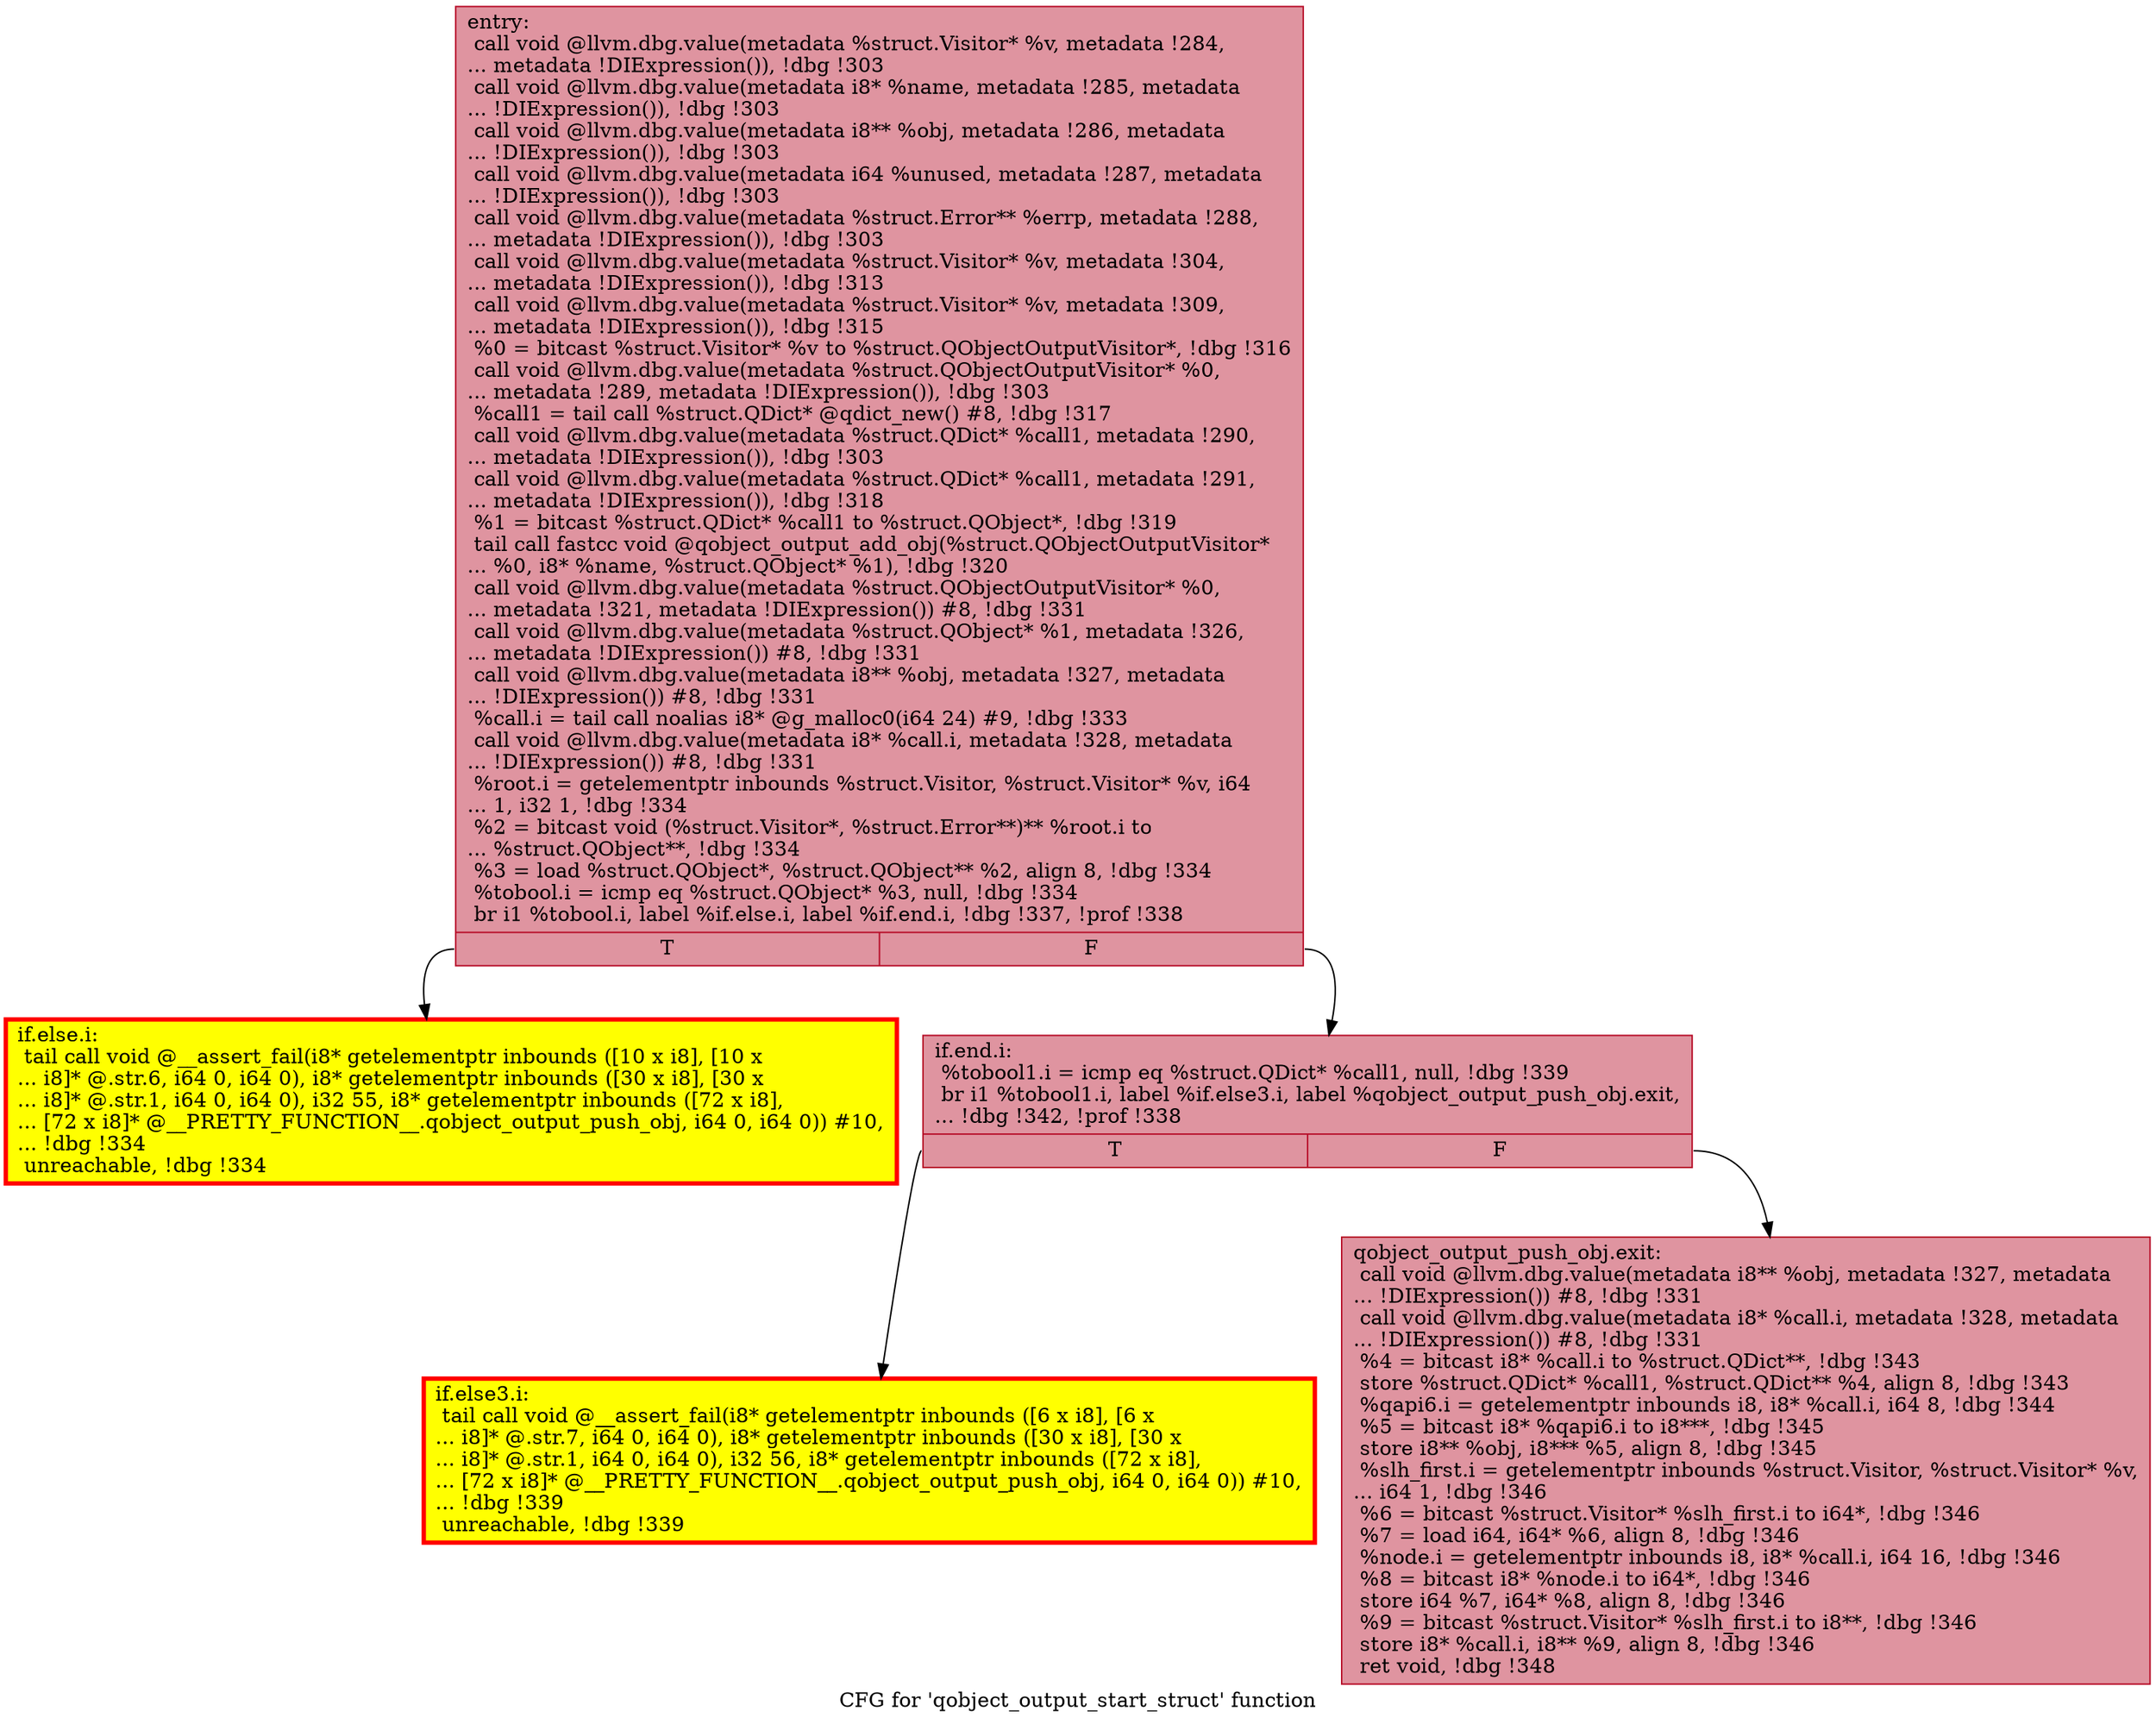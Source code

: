 digraph "CFG for 'qobject_output_start_struct' function" {
	label="CFG for 'qobject_output_start_struct' function";

	Node0x5564bb377310 [shape=record,color="#b70d28ff", style=filled, fillcolor="#b70d2870",label="{entry:\l  call void @llvm.dbg.value(metadata %struct.Visitor* %v, metadata !284,\l... metadata !DIExpression()), !dbg !303\l  call void @llvm.dbg.value(metadata i8* %name, metadata !285, metadata\l... !DIExpression()), !dbg !303\l  call void @llvm.dbg.value(metadata i8** %obj, metadata !286, metadata\l... !DIExpression()), !dbg !303\l  call void @llvm.dbg.value(metadata i64 %unused, metadata !287, metadata\l... !DIExpression()), !dbg !303\l  call void @llvm.dbg.value(metadata %struct.Error** %errp, metadata !288,\l... metadata !DIExpression()), !dbg !303\l  call void @llvm.dbg.value(metadata %struct.Visitor* %v, metadata !304,\l... metadata !DIExpression()), !dbg !313\l  call void @llvm.dbg.value(metadata %struct.Visitor* %v, metadata !309,\l... metadata !DIExpression()), !dbg !315\l  %0 = bitcast %struct.Visitor* %v to %struct.QObjectOutputVisitor*, !dbg !316\l  call void @llvm.dbg.value(metadata %struct.QObjectOutputVisitor* %0,\l... metadata !289, metadata !DIExpression()), !dbg !303\l  %call1 = tail call %struct.QDict* @qdict_new() #8, !dbg !317\l  call void @llvm.dbg.value(metadata %struct.QDict* %call1, metadata !290,\l... metadata !DIExpression()), !dbg !303\l  call void @llvm.dbg.value(metadata %struct.QDict* %call1, metadata !291,\l... metadata !DIExpression()), !dbg !318\l  %1 = bitcast %struct.QDict* %call1 to %struct.QObject*, !dbg !319\l  tail call fastcc void @qobject_output_add_obj(%struct.QObjectOutputVisitor*\l... %0, i8* %name, %struct.QObject* %1), !dbg !320\l  call void @llvm.dbg.value(metadata %struct.QObjectOutputVisitor* %0,\l... metadata !321, metadata !DIExpression()) #8, !dbg !331\l  call void @llvm.dbg.value(metadata %struct.QObject* %1, metadata !326,\l... metadata !DIExpression()) #8, !dbg !331\l  call void @llvm.dbg.value(metadata i8** %obj, metadata !327, metadata\l... !DIExpression()) #8, !dbg !331\l  %call.i = tail call noalias i8* @g_malloc0(i64 24) #9, !dbg !333\l  call void @llvm.dbg.value(metadata i8* %call.i, metadata !328, metadata\l... !DIExpression()) #8, !dbg !331\l  %root.i = getelementptr inbounds %struct.Visitor, %struct.Visitor* %v, i64\l... 1, i32 1, !dbg !334\l  %2 = bitcast void (%struct.Visitor*, %struct.Error**)** %root.i to\l... %struct.QObject**, !dbg !334\l  %3 = load %struct.QObject*, %struct.QObject** %2, align 8, !dbg !334\l  %tobool.i = icmp eq %struct.QObject* %3, null, !dbg !334\l  br i1 %tobool.i, label %if.else.i, label %if.end.i, !dbg !337, !prof !338\l|{<s0>T|<s1>F}}"];
	Node0x5564bb377310:s0 -> Node0x5564bb3cf340;
	Node0x5564bb377310:s1 -> Node0x5564bb3f29f0;
	Node0x5564bb3cf340 [shape=record,penwidth=3.0, style="filled", color="red", fillcolor="yellow",label="{if.else.i:                                        \l  tail call void @__assert_fail(i8* getelementptr inbounds ([10 x i8], [10 x\l... i8]* @.str.6, i64 0, i64 0), i8* getelementptr inbounds ([30 x i8], [30 x\l... i8]* @.str.1, i64 0, i64 0), i32 55, i8* getelementptr inbounds ([72 x i8],\l... [72 x i8]* @__PRETTY_FUNCTION__.qobject_output_push_obj, i64 0, i64 0)) #10,\l... !dbg !334\l  unreachable, !dbg !334\l}"];
	Node0x5564bb3f29f0 [shape=record,color="#b70d28ff", style=filled, fillcolor="#b70d2870",label="{if.end.i:                                         \l  %tobool1.i = icmp eq %struct.QDict* %call1, null, !dbg !339\l  br i1 %tobool1.i, label %if.else3.i, label %qobject_output_push_obj.exit,\l... !dbg !342, !prof !338\l|{<s0>T|<s1>F}}"];
	Node0x5564bb3f29f0:s0 -> Node0x5564bb3dadb0;
	Node0x5564bb3f29f0:s1 -> Node0x5564bb3d5980;
	Node0x5564bb3dadb0 [shape=record,penwidth=3.0, style="filled", color="red", fillcolor="yellow",label="{if.else3.i:                                       \l  tail call void @__assert_fail(i8* getelementptr inbounds ([6 x i8], [6 x\l... i8]* @.str.7, i64 0, i64 0), i8* getelementptr inbounds ([30 x i8], [30 x\l... i8]* @.str.1, i64 0, i64 0), i32 56, i8* getelementptr inbounds ([72 x i8],\l... [72 x i8]* @__PRETTY_FUNCTION__.qobject_output_push_obj, i64 0, i64 0)) #10,\l... !dbg !339\l  unreachable, !dbg !339\l}"];
	Node0x5564bb3d5980 [shape=record,color="#b70d28ff", style=filled, fillcolor="#b70d2870",label="{qobject_output_push_obj.exit:                     \l  call void @llvm.dbg.value(metadata i8** %obj, metadata !327, metadata\l... !DIExpression()) #8, !dbg !331\l  call void @llvm.dbg.value(metadata i8* %call.i, metadata !328, metadata\l... !DIExpression()) #8, !dbg !331\l  %4 = bitcast i8* %call.i to %struct.QDict**, !dbg !343\l  store %struct.QDict* %call1, %struct.QDict** %4, align 8, !dbg !343\l  %qapi6.i = getelementptr inbounds i8, i8* %call.i, i64 8, !dbg !344\l  %5 = bitcast i8* %qapi6.i to i8***, !dbg !345\l  store i8** %obj, i8*** %5, align 8, !dbg !345\l  %slh_first.i = getelementptr inbounds %struct.Visitor, %struct.Visitor* %v,\l... i64 1, !dbg !346\l  %6 = bitcast %struct.Visitor* %slh_first.i to i64*, !dbg !346\l  %7 = load i64, i64* %6, align 8, !dbg !346\l  %node.i = getelementptr inbounds i8, i8* %call.i, i64 16, !dbg !346\l  %8 = bitcast i8* %node.i to i64*, !dbg !346\l  store i64 %7, i64* %8, align 8, !dbg !346\l  %9 = bitcast %struct.Visitor* %slh_first.i to i8**, !dbg !346\l  store i8* %call.i, i8** %9, align 8, !dbg !346\l  ret void, !dbg !348\l}"];
}
